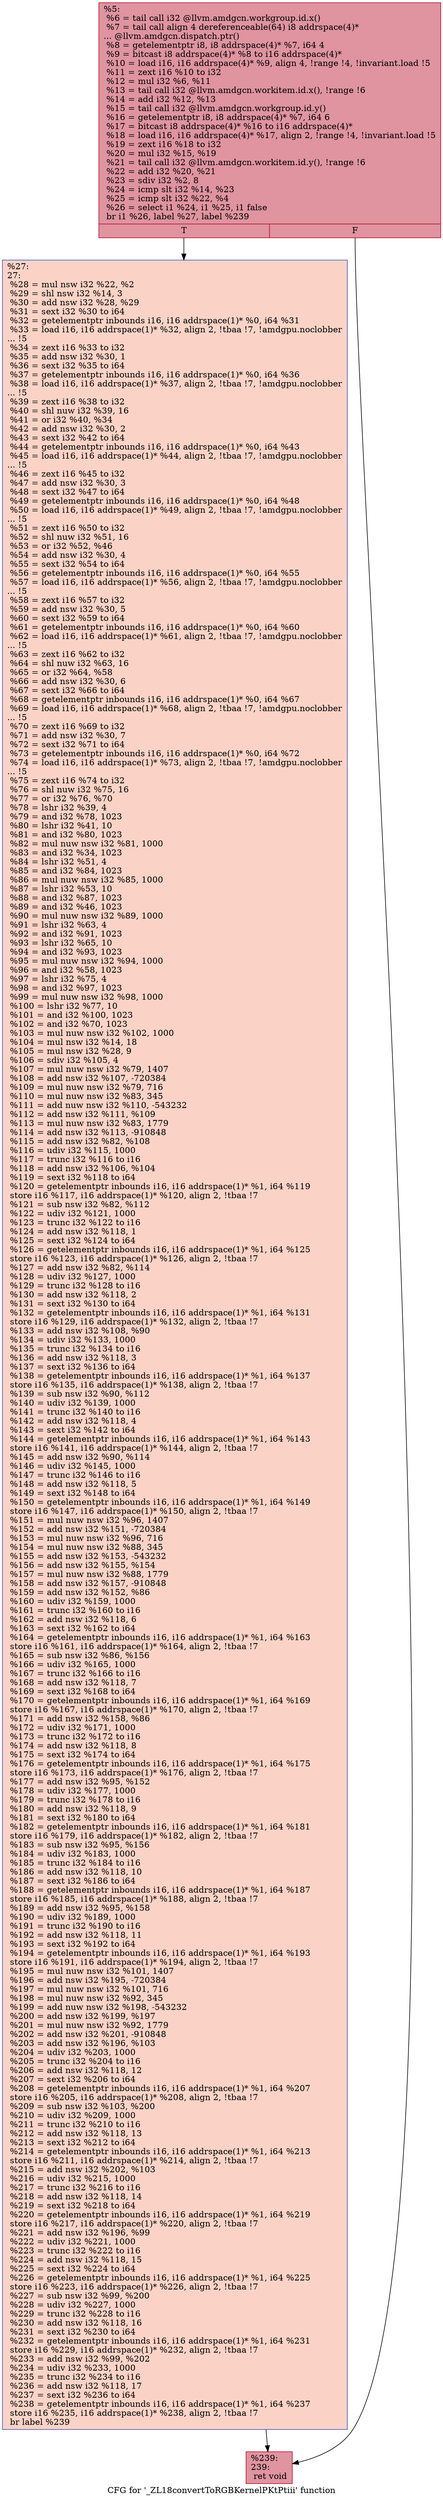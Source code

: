 digraph "CFG for '_ZL18convertToRGBKernelPKtPtiii' function" {
	label="CFG for '_ZL18convertToRGBKernelPKtPtiii' function";

	Node0x4f35610 [shape=record,color="#b70d28ff", style=filled, fillcolor="#b70d2870",label="{%5:\l  %6 = tail call i32 @llvm.amdgcn.workgroup.id.x()\l  %7 = tail call align 4 dereferenceable(64) i8 addrspace(4)*\l... @llvm.amdgcn.dispatch.ptr()\l  %8 = getelementptr i8, i8 addrspace(4)* %7, i64 4\l  %9 = bitcast i8 addrspace(4)* %8 to i16 addrspace(4)*\l  %10 = load i16, i16 addrspace(4)* %9, align 4, !range !4, !invariant.load !5\l  %11 = zext i16 %10 to i32\l  %12 = mul i32 %6, %11\l  %13 = tail call i32 @llvm.amdgcn.workitem.id.x(), !range !6\l  %14 = add i32 %12, %13\l  %15 = tail call i32 @llvm.amdgcn.workgroup.id.y()\l  %16 = getelementptr i8, i8 addrspace(4)* %7, i64 6\l  %17 = bitcast i8 addrspace(4)* %16 to i16 addrspace(4)*\l  %18 = load i16, i16 addrspace(4)* %17, align 2, !range !4, !invariant.load !5\l  %19 = zext i16 %18 to i32\l  %20 = mul i32 %15, %19\l  %21 = tail call i32 @llvm.amdgcn.workitem.id.y(), !range !6\l  %22 = add i32 %20, %21\l  %23 = sdiv i32 %2, 8\l  %24 = icmp slt i32 %14, %23\l  %25 = icmp slt i32 %22, %4\l  %26 = select i1 %24, i1 %25, i1 false\l  br i1 %26, label %27, label %239\l|{<s0>T|<s1>F}}"];
	Node0x4f35610:s0 -> Node0x4f39110;
	Node0x4f35610:s1 -> Node0x4f391a0;
	Node0x4f39110 [shape=record,color="#3d50c3ff", style=filled, fillcolor="#f59c7d70",label="{%27:\l27:                                               \l  %28 = mul nsw i32 %22, %2\l  %29 = shl nsw i32 %14, 3\l  %30 = add nsw i32 %28, %29\l  %31 = sext i32 %30 to i64\l  %32 = getelementptr inbounds i16, i16 addrspace(1)* %0, i64 %31\l  %33 = load i16, i16 addrspace(1)* %32, align 2, !tbaa !7, !amdgpu.noclobber\l... !5\l  %34 = zext i16 %33 to i32\l  %35 = add nsw i32 %30, 1\l  %36 = sext i32 %35 to i64\l  %37 = getelementptr inbounds i16, i16 addrspace(1)* %0, i64 %36\l  %38 = load i16, i16 addrspace(1)* %37, align 2, !tbaa !7, !amdgpu.noclobber\l... !5\l  %39 = zext i16 %38 to i32\l  %40 = shl nuw i32 %39, 16\l  %41 = or i32 %40, %34\l  %42 = add nsw i32 %30, 2\l  %43 = sext i32 %42 to i64\l  %44 = getelementptr inbounds i16, i16 addrspace(1)* %0, i64 %43\l  %45 = load i16, i16 addrspace(1)* %44, align 2, !tbaa !7, !amdgpu.noclobber\l... !5\l  %46 = zext i16 %45 to i32\l  %47 = add nsw i32 %30, 3\l  %48 = sext i32 %47 to i64\l  %49 = getelementptr inbounds i16, i16 addrspace(1)* %0, i64 %48\l  %50 = load i16, i16 addrspace(1)* %49, align 2, !tbaa !7, !amdgpu.noclobber\l... !5\l  %51 = zext i16 %50 to i32\l  %52 = shl nuw i32 %51, 16\l  %53 = or i32 %52, %46\l  %54 = add nsw i32 %30, 4\l  %55 = sext i32 %54 to i64\l  %56 = getelementptr inbounds i16, i16 addrspace(1)* %0, i64 %55\l  %57 = load i16, i16 addrspace(1)* %56, align 2, !tbaa !7, !amdgpu.noclobber\l... !5\l  %58 = zext i16 %57 to i32\l  %59 = add nsw i32 %30, 5\l  %60 = sext i32 %59 to i64\l  %61 = getelementptr inbounds i16, i16 addrspace(1)* %0, i64 %60\l  %62 = load i16, i16 addrspace(1)* %61, align 2, !tbaa !7, !amdgpu.noclobber\l... !5\l  %63 = zext i16 %62 to i32\l  %64 = shl nuw i32 %63, 16\l  %65 = or i32 %64, %58\l  %66 = add nsw i32 %30, 6\l  %67 = sext i32 %66 to i64\l  %68 = getelementptr inbounds i16, i16 addrspace(1)* %0, i64 %67\l  %69 = load i16, i16 addrspace(1)* %68, align 2, !tbaa !7, !amdgpu.noclobber\l... !5\l  %70 = zext i16 %69 to i32\l  %71 = add nsw i32 %30, 7\l  %72 = sext i32 %71 to i64\l  %73 = getelementptr inbounds i16, i16 addrspace(1)* %0, i64 %72\l  %74 = load i16, i16 addrspace(1)* %73, align 2, !tbaa !7, !amdgpu.noclobber\l... !5\l  %75 = zext i16 %74 to i32\l  %76 = shl nuw i32 %75, 16\l  %77 = or i32 %76, %70\l  %78 = lshr i32 %39, 4\l  %79 = and i32 %78, 1023\l  %80 = lshr i32 %41, 10\l  %81 = and i32 %80, 1023\l  %82 = mul nuw nsw i32 %81, 1000\l  %83 = and i32 %34, 1023\l  %84 = lshr i32 %51, 4\l  %85 = and i32 %84, 1023\l  %86 = mul nuw nsw i32 %85, 1000\l  %87 = lshr i32 %53, 10\l  %88 = and i32 %87, 1023\l  %89 = and i32 %46, 1023\l  %90 = mul nuw nsw i32 %89, 1000\l  %91 = lshr i32 %63, 4\l  %92 = and i32 %91, 1023\l  %93 = lshr i32 %65, 10\l  %94 = and i32 %93, 1023\l  %95 = mul nuw nsw i32 %94, 1000\l  %96 = and i32 %58, 1023\l  %97 = lshr i32 %75, 4\l  %98 = and i32 %97, 1023\l  %99 = mul nuw nsw i32 %98, 1000\l  %100 = lshr i32 %77, 10\l  %101 = and i32 %100, 1023\l  %102 = and i32 %70, 1023\l  %103 = mul nuw nsw i32 %102, 1000\l  %104 = mul nsw i32 %14, 18\l  %105 = mul nsw i32 %28, 9\l  %106 = sdiv i32 %105, 4\l  %107 = mul nuw nsw i32 %79, 1407\l  %108 = add nsw i32 %107, -720384\l  %109 = mul nuw nsw i32 %79, 716\l  %110 = mul nuw nsw i32 %83, 345\l  %111 = add nuw nsw i32 %110, -543232\l  %112 = add nsw i32 %111, %109\l  %113 = mul nuw nsw i32 %83, 1779\l  %114 = add nsw i32 %113, -910848\l  %115 = add nsw i32 %82, %108\l  %116 = udiv i32 %115, 1000\l  %117 = trunc i32 %116 to i16\l  %118 = add nsw i32 %106, %104\l  %119 = sext i32 %118 to i64\l  %120 = getelementptr inbounds i16, i16 addrspace(1)* %1, i64 %119\l  store i16 %117, i16 addrspace(1)* %120, align 2, !tbaa !7\l  %121 = sub nsw i32 %82, %112\l  %122 = udiv i32 %121, 1000\l  %123 = trunc i32 %122 to i16\l  %124 = add nsw i32 %118, 1\l  %125 = sext i32 %124 to i64\l  %126 = getelementptr inbounds i16, i16 addrspace(1)* %1, i64 %125\l  store i16 %123, i16 addrspace(1)* %126, align 2, !tbaa !7\l  %127 = add nsw i32 %82, %114\l  %128 = udiv i32 %127, 1000\l  %129 = trunc i32 %128 to i16\l  %130 = add nsw i32 %118, 2\l  %131 = sext i32 %130 to i64\l  %132 = getelementptr inbounds i16, i16 addrspace(1)* %1, i64 %131\l  store i16 %129, i16 addrspace(1)* %132, align 2, !tbaa !7\l  %133 = add nsw i32 %108, %90\l  %134 = udiv i32 %133, 1000\l  %135 = trunc i32 %134 to i16\l  %136 = add nsw i32 %118, 3\l  %137 = sext i32 %136 to i64\l  %138 = getelementptr inbounds i16, i16 addrspace(1)* %1, i64 %137\l  store i16 %135, i16 addrspace(1)* %138, align 2, !tbaa !7\l  %139 = sub nsw i32 %90, %112\l  %140 = udiv i32 %139, 1000\l  %141 = trunc i32 %140 to i16\l  %142 = add nsw i32 %118, 4\l  %143 = sext i32 %142 to i64\l  %144 = getelementptr inbounds i16, i16 addrspace(1)* %1, i64 %143\l  store i16 %141, i16 addrspace(1)* %144, align 2, !tbaa !7\l  %145 = add nsw i32 %90, %114\l  %146 = udiv i32 %145, 1000\l  %147 = trunc i32 %146 to i16\l  %148 = add nsw i32 %118, 5\l  %149 = sext i32 %148 to i64\l  %150 = getelementptr inbounds i16, i16 addrspace(1)* %1, i64 %149\l  store i16 %147, i16 addrspace(1)* %150, align 2, !tbaa !7\l  %151 = mul nuw nsw i32 %96, 1407\l  %152 = add nsw i32 %151, -720384\l  %153 = mul nuw nsw i32 %96, 716\l  %154 = mul nuw nsw i32 %88, 345\l  %155 = add nsw i32 %153, -543232\l  %156 = add nsw i32 %155, %154\l  %157 = mul nuw nsw i32 %88, 1779\l  %158 = add nsw i32 %157, -910848\l  %159 = add nsw i32 %152, %86\l  %160 = udiv i32 %159, 1000\l  %161 = trunc i32 %160 to i16\l  %162 = add nsw i32 %118, 6\l  %163 = sext i32 %162 to i64\l  %164 = getelementptr inbounds i16, i16 addrspace(1)* %1, i64 %163\l  store i16 %161, i16 addrspace(1)* %164, align 2, !tbaa !7\l  %165 = sub nsw i32 %86, %156\l  %166 = udiv i32 %165, 1000\l  %167 = trunc i32 %166 to i16\l  %168 = add nsw i32 %118, 7\l  %169 = sext i32 %168 to i64\l  %170 = getelementptr inbounds i16, i16 addrspace(1)* %1, i64 %169\l  store i16 %167, i16 addrspace(1)* %170, align 2, !tbaa !7\l  %171 = add nsw i32 %158, %86\l  %172 = udiv i32 %171, 1000\l  %173 = trunc i32 %172 to i16\l  %174 = add nsw i32 %118, 8\l  %175 = sext i32 %174 to i64\l  %176 = getelementptr inbounds i16, i16 addrspace(1)* %1, i64 %175\l  store i16 %173, i16 addrspace(1)* %176, align 2, !tbaa !7\l  %177 = add nsw i32 %95, %152\l  %178 = udiv i32 %177, 1000\l  %179 = trunc i32 %178 to i16\l  %180 = add nsw i32 %118, 9\l  %181 = sext i32 %180 to i64\l  %182 = getelementptr inbounds i16, i16 addrspace(1)* %1, i64 %181\l  store i16 %179, i16 addrspace(1)* %182, align 2, !tbaa !7\l  %183 = sub nsw i32 %95, %156\l  %184 = udiv i32 %183, 1000\l  %185 = trunc i32 %184 to i16\l  %186 = add nsw i32 %118, 10\l  %187 = sext i32 %186 to i64\l  %188 = getelementptr inbounds i16, i16 addrspace(1)* %1, i64 %187\l  store i16 %185, i16 addrspace(1)* %188, align 2, !tbaa !7\l  %189 = add nsw i32 %95, %158\l  %190 = udiv i32 %189, 1000\l  %191 = trunc i32 %190 to i16\l  %192 = add nsw i32 %118, 11\l  %193 = sext i32 %192 to i64\l  %194 = getelementptr inbounds i16, i16 addrspace(1)* %1, i64 %193\l  store i16 %191, i16 addrspace(1)* %194, align 2, !tbaa !7\l  %195 = mul nuw nsw i32 %101, 1407\l  %196 = add nsw i32 %195, -720384\l  %197 = mul nuw nsw i32 %101, 716\l  %198 = mul nuw nsw i32 %92, 345\l  %199 = add nuw nsw i32 %198, -543232\l  %200 = add nsw i32 %199, %197\l  %201 = mul nuw nsw i32 %92, 1779\l  %202 = add nsw i32 %201, -910848\l  %203 = add nsw i32 %196, %103\l  %204 = udiv i32 %203, 1000\l  %205 = trunc i32 %204 to i16\l  %206 = add nsw i32 %118, 12\l  %207 = sext i32 %206 to i64\l  %208 = getelementptr inbounds i16, i16 addrspace(1)* %1, i64 %207\l  store i16 %205, i16 addrspace(1)* %208, align 2, !tbaa !7\l  %209 = sub nsw i32 %103, %200\l  %210 = udiv i32 %209, 1000\l  %211 = trunc i32 %210 to i16\l  %212 = add nsw i32 %118, 13\l  %213 = sext i32 %212 to i64\l  %214 = getelementptr inbounds i16, i16 addrspace(1)* %1, i64 %213\l  store i16 %211, i16 addrspace(1)* %214, align 2, !tbaa !7\l  %215 = add nsw i32 %202, %103\l  %216 = udiv i32 %215, 1000\l  %217 = trunc i32 %216 to i16\l  %218 = add nsw i32 %118, 14\l  %219 = sext i32 %218 to i64\l  %220 = getelementptr inbounds i16, i16 addrspace(1)* %1, i64 %219\l  store i16 %217, i16 addrspace(1)* %220, align 2, !tbaa !7\l  %221 = add nsw i32 %196, %99\l  %222 = udiv i32 %221, 1000\l  %223 = trunc i32 %222 to i16\l  %224 = add nsw i32 %118, 15\l  %225 = sext i32 %224 to i64\l  %226 = getelementptr inbounds i16, i16 addrspace(1)* %1, i64 %225\l  store i16 %223, i16 addrspace(1)* %226, align 2, !tbaa !7\l  %227 = sub nsw i32 %99, %200\l  %228 = udiv i32 %227, 1000\l  %229 = trunc i32 %228 to i16\l  %230 = add nsw i32 %118, 16\l  %231 = sext i32 %230 to i64\l  %232 = getelementptr inbounds i16, i16 addrspace(1)* %1, i64 %231\l  store i16 %229, i16 addrspace(1)* %232, align 2, !tbaa !7\l  %233 = add nsw i32 %99, %202\l  %234 = udiv i32 %233, 1000\l  %235 = trunc i32 %234 to i16\l  %236 = add nsw i32 %118, 17\l  %237 = sext i32 %236 to i64\l  %238 = getelementptr inbounds i16, i16 addrspace(1)* %1, i64 %237\l  store i16 %235, i16 addrspace(1)* %238, align 2, !tbaa !7\l  br label %239\l}"];
	Node0x4f39110 -> Node0x4f391a0;
	Node0x4f391a0 [shape=record,color="#b70d28ff", style=filled, fillcolor="#b70d2870",label="{%239:\l239:                                              \l  ret void\l}"];
}
